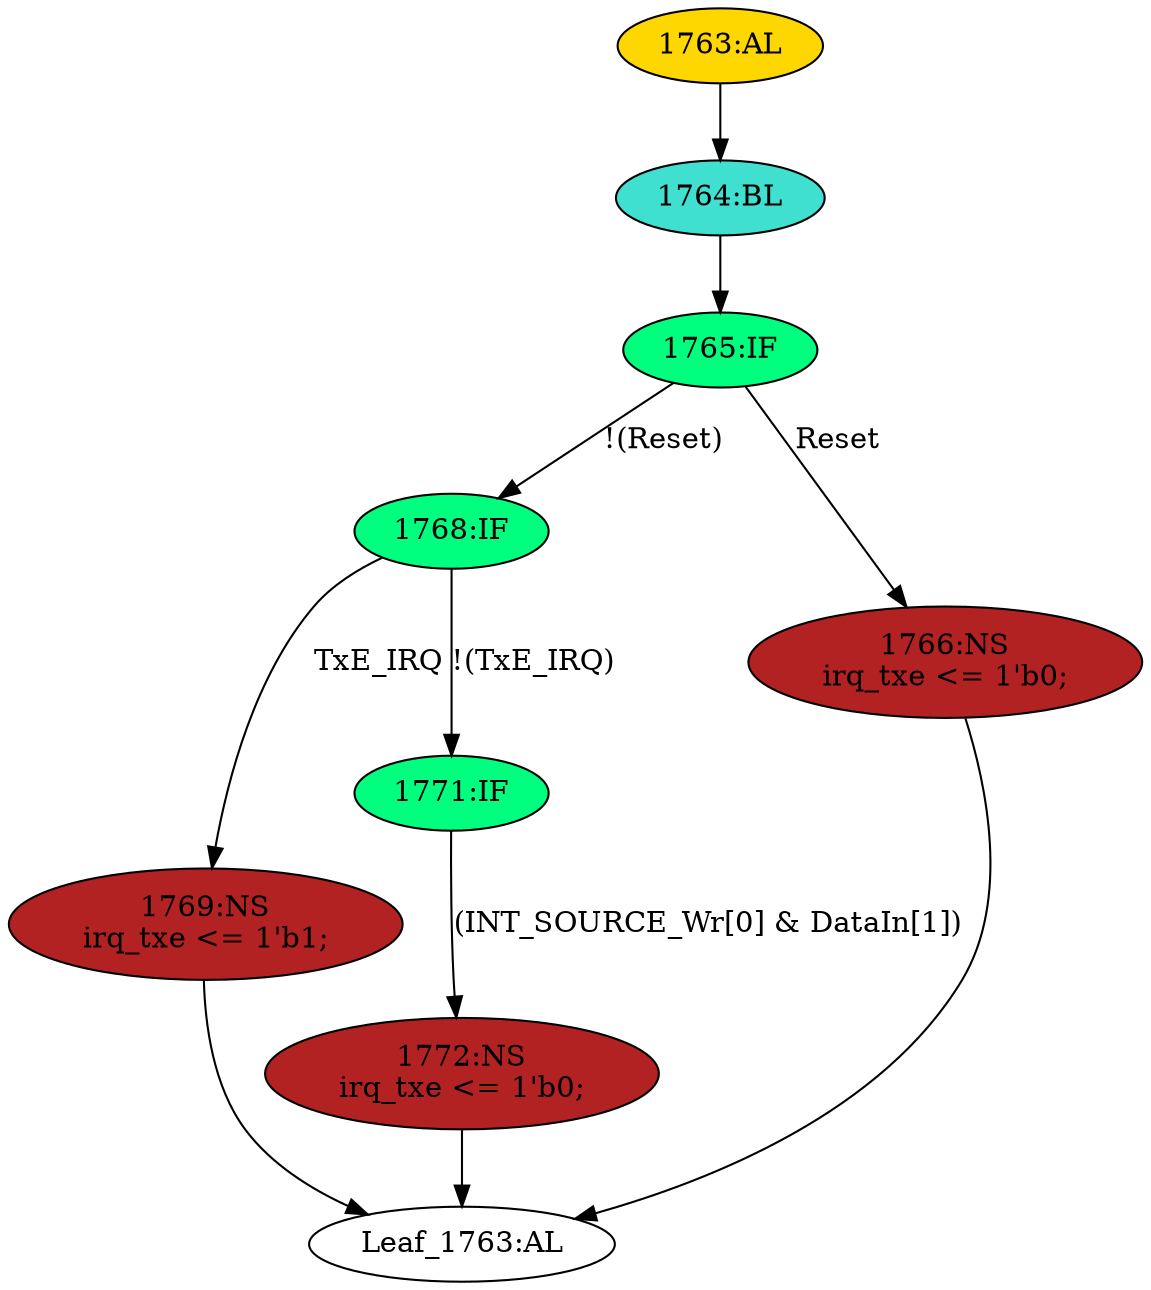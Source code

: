 strict digraph "" {
	node [label="\N"];
	"1768:IF"	 [ast="<pyverilog.vparser.ast.IfStatement object at 0x7fbdee2ab810>",
		fillcolor=springgreen,
		label="1768:IF",
		statements="[]",
		style=filled,
		typ=IfStatement];
	"1769:NS"	 [ast="<pyverilog.vparser.ast.NonblockingSubstitution object at 0x7fbdee2abbd0>",
		fillcolor=firebrick,
		label="1769:NS
irq_txe <= 1'b1;",
		statements="[<pyverilog.vparser.ast.NonblockingSubstitution object at 0x7fbdee2abbd0>]",
		style=filled,
		typ=NonblockingSubstitution];
	"1768:IF" -> "1769:NS"	 [cond="['TxE_IRQ']",
		label=TxE_IRQ,
		lineno=1768];
	"1771:IF"	 [ast="<pyverilog.vparser.ast.IfStatement object at 0x7fbdee2ab850>",
		fillcolor=springgreen,
		label="1771:IF",
		statements="[]",
		style=filled,
		typ=IfStatement];
	"1768:IF" -> "1771:IF"	 [cond="['TxE_IRQ']",
		label="!(TxE_IRQ)",
		lineno=1768];
	"Leaf_1763:AL"	 [def_var="['irq_txe']",
		label="Leaf_1763:AL"];
	"1764:BL"	 [ast="<pyverilog.vparser.ast.Block object at 0x7fbdee2abd90>",
		fillcolor=turquoise,
		label="1764:BL",
		statements="[]",
		style=filled,
		typ=Block];
	"1765:IF"	 [ast="<pyverilog.vparser.ast.IfStatement object at 0x7fbdee2abdd0>",
		fillcolor=springgreen,
		label="1765:IF",
		statements="[]",
		style=filled,
		typ=IfStatement];
	"1764:BL" -> "1765:IF"	 [cond="[]",
		lineno=None];
	"1769:NS" -> "Leaf_1763:AL"	 [cond="[]",
		lineno=None];
	"1772:NS"	 [ast="<pyverilog.vparser.ast.NonblockingSubstitution object at 0x7fbdee2ab890>",
		fillcolor=firebrick,
		label="1772:NS
irq_txe <= 1'b0;",
		statements="[<pyverilog.vparser.ast.NonblockingSubstitution object at 0x7fbdee2ab890>]",
		style=filled,
		typ=NonblockingSubstitution];
	"1772:NS" -> "Leaf_1763:AL"	 [cond="[]",
		lineno=None];
	"1771:IF" -> "1772:NS"	 [cond="['INT_SOURCE_Wr', 'DataIn']",
		label="(INT_SOURCE_Wr[0] & DataIn[1])",
		lineno=1771];
	"1763:AL"	 [ast="<pyverilog.vparser.ast.Always object at 0x7fbdee2abfd0>",
		clk_sens=True,
		fillcolor=gold,
		label="1763:AL",
		sens="['Clk', 'Reset']",
		statements="[]",
		style=filled,
		typ=Always,
		use_var="['Reset', 'TxE_IRQ', 'INT_SOURCE_Wr', 'DataIn']"];
	"1763:AL" -> "1764:BL"	 [cond="[]",
		lineno=None];
	"1765:IF" -> "1768:IF"	 [cond="['Reset']",
		label="!(Reset)",
		lineno=1765];
	"1766:NS"	 [ast="<pyverilog.vparser.ast.NonblockingSubstitution object at 0x7fbdee2abe10>",
		fillcolor=firebrick,
		label="1766:NS
irq_txe <= 1'b0;",
		statements="[<pyverilog.vparser.ast.NonblockingSubstitution object at 0x7fbdee2abe10>]",
		style=filled,
		typ=NonblockingSubstitution];
	"1765:IF" -> "1766:NS"	 [cond="['Reset']",
		label=Reset,
		lineno=1765];
	"1766:NS" -> "Leaf_1763:AL"	 [cond="[]",
		lineno=None];
}

